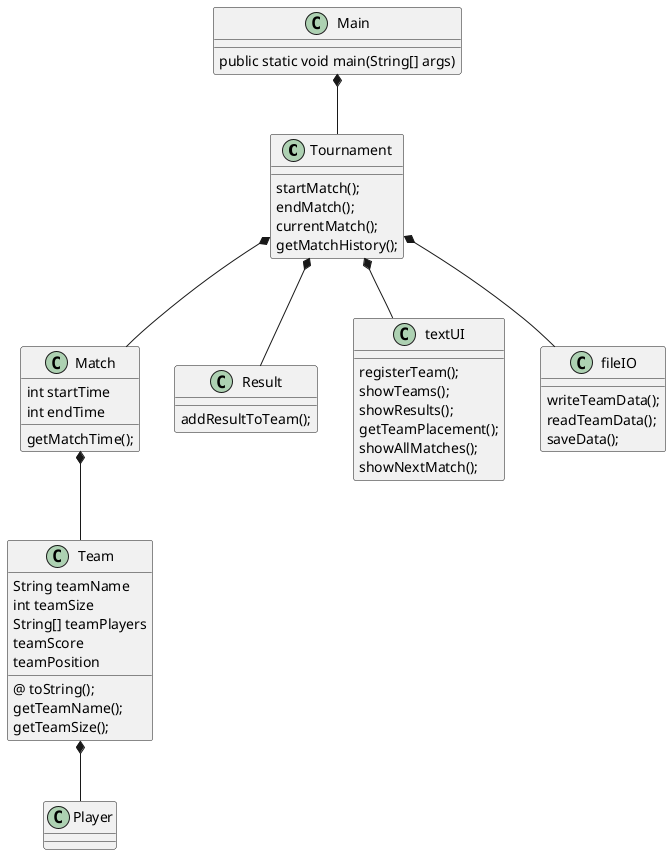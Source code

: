 @startuml
'https://plantuml.com/class-diagram
class Tournament
class Match
class Result
class textUI
class fileIO
class Team


Main *-- Tournament
Tournament *-- Match
Match *-- Team
Tournament *-- Result
Tournament *-- textUI
Tournament *-- fileIO
Team *-- Player

Main : public static void main(String[] args)

Tournament : startMatch();
Tournament : endMatch();
Tournament : currentMatch();
Tournament : getMatchHistory();

Match : int startTime
Match : int endTime
Match : getMatchTime();

Result : addResultToTeam();

textUI : registerTeam();
textUI : showTeams();
textUI : showResults();
textUI : getTeamPlacement();
textUI : showAllMatches();
textUI : showNextMatch();

fileIO : writeTeamData();
fileIO : readTeamData();
fileIO : saveData();

Team : String teamName
Team : int teamSize
Team : String[] teamPlayers
Team : teamScore
Team : teamPosition
Team : @ toString();
Team : getTeamName();
Team : getTeamSize();
@enduml